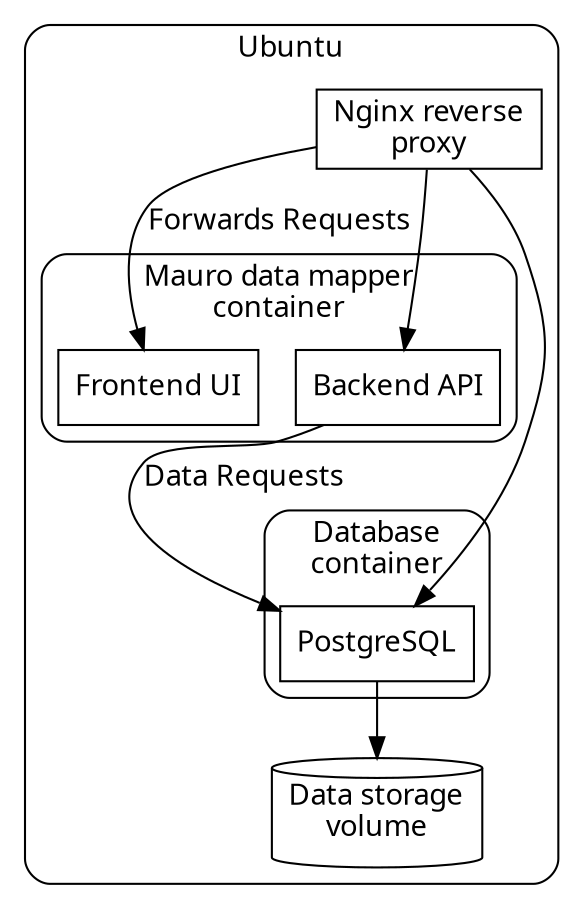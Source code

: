 digraph MauroDataDictionary {
    graph [fontname = "Verdana"];
    node [fontname = "Verdana"];
    edge [fontname = "Verdana"];

    subgraph cluster_ubuntu {
        label="Ubuntu";
        style=rounded
            rankdir=LR;

        nginx [label="Nginx reverse\nproxy" shape=box];

        subgraph cluster_web {
            label="Mauro data mapper\ncontainer";
            frontend [label="Frontend UI" shape=box];
            backend [label="Backend API" shape=box];
        }
        subgraph cluster_db {
            label="Database\ncontainer";
            postgres [label="PostgreSQL" shape=box];
        }
        storage [label="Data storage\nvolume" shape=cylinder];
    }
    nginx -> frontend [label="Forwards Requests"];
    nginx -> backend;
    nginx -> postgres;
    backend -> postgres [label="Data Requests"];
    postgres -> storage;
}
